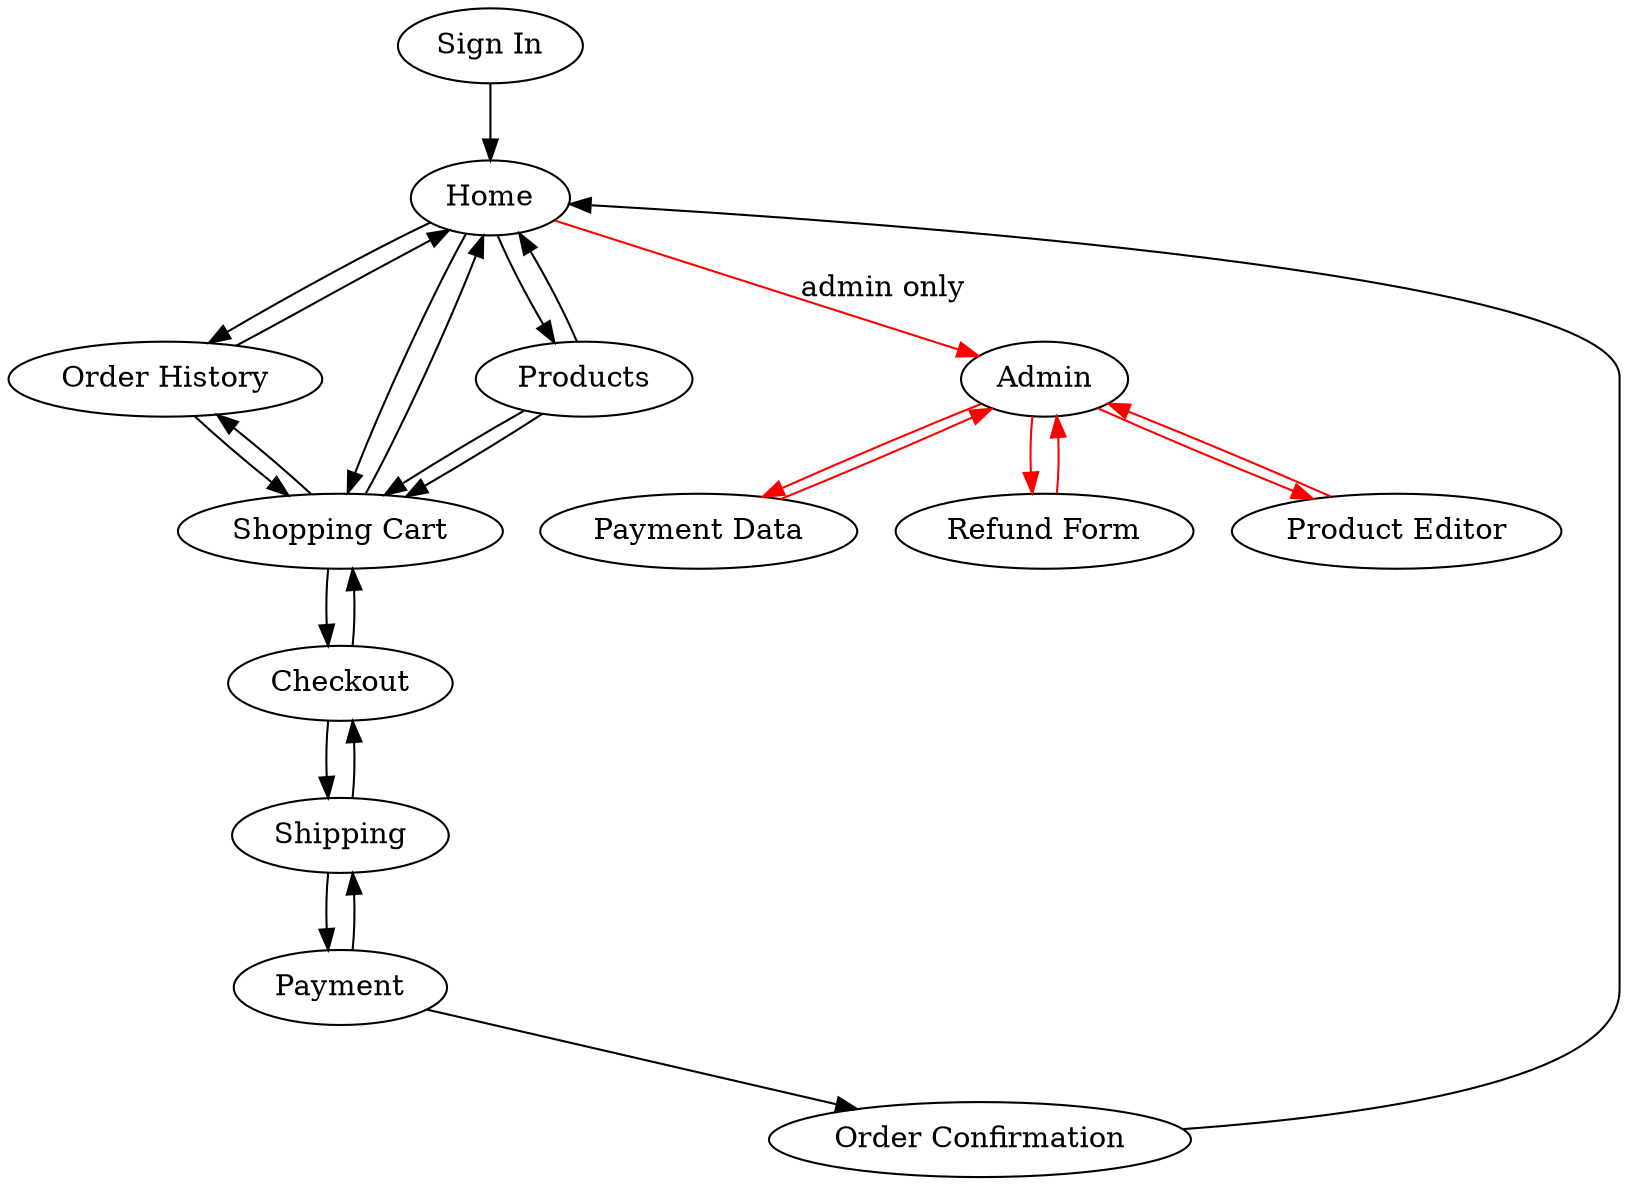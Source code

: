 digraph website {

    "Sign In" -> Home -> "Order History" -> "Shopping Cart"
    Home -> "Shopping Cart"
    "Shopping Cart" -> Home
    Home -> Products -> "Shopping Cart"
    Products -> Home
    Products -> "Shopping Cart"
    "Shopping Cart" -> "Order History"
    "Order History" -> Home
    "Shopping Cart" -> Checkout -> Shipping -> Payment -> "Order Confirmation" -> Home
    Home -> Admin [label="admin only" color="red"]
    Shipping -> Checkout
    Payment -> Shipping
    Checkout -> "Shopping Cart"
    Admin -> "Payment Data" [color="red"]
    "Payment Data" -> Admin [color="red"]
    Admin -> "Refund Form" [color="red"]
    "Refund Form" -> Admin [color="red"]
    Admin -> "Product Editor" [color="red"]
    "Product Editor" -> Admin [color="red"]
}